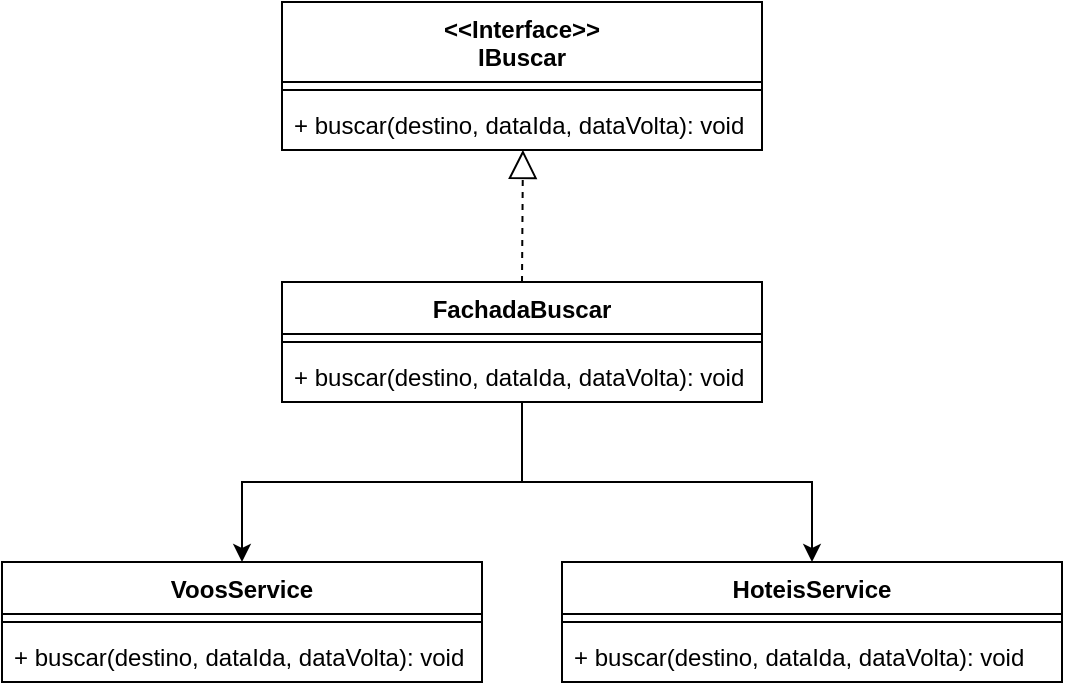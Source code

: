<mxfile version="15.5.5" type="github">
  <diagram id="R9MYRw9azcCXC3CqLYcP" name="Page-1">
    <mxGraphModel dx="865" dy="514" grid="1" gridSize="10" guides="1" tooltips="1" connect="1" arrows="1" fold="1" page="1" pageScale="1" pageWidth="827" pageHeight="1169" math="0" shadow="0">
      <root>
        <mxCell id="0" />
        <mxCell id="1" parent="0" />
        <mxCell id="80VBCjLkqA4hy0FrvVsQ-9" value="&lt;&lt;Interface&gt;&gt;&#xa;IBuscar" style="swimlane;fontStyle=1;align=center;verticalAlign=top;childLayout=stackLayout;horizontal=1;startSize=40;horizontalStack=0;resizeParent=1;resizeParentMax=0;resizeLast=0;collapsible=1;marginBottom=0;" vertex="1" parent="1">
          <mxGeometry x="380" y="110" width="240" height="74" as="geometry" />
        </mxCell>
        <mxCell id="80VBCjLkqA4hy0FrvVsQ-11" value="" style="line;strokeWidth=1;fillColor=none;align=left;verticalAlign=middle;spacingTop=-1;spacingLeft=3;spacingRight=3;rotatable=0;labelPosition=right;points=[];portConstraint=eastwest;" vertex="1" parent="80VBCjLkqA4hy0FrvVsQ-9">
          <mxGeometry y="40" width="240" height="8" as="geometry" />
        </mxCell>
        <mxCell id="80VBCjLkqA4hy0FrvVsQ-12" value="+ buscar(destino, dataIda, dataVolta): void" style="text;strokeColor=none;fillColor=none;align=left;verticalAlign=top;spacingLeft=4;spacingRight=4;overflow=hidden;rotatable=0;points=[[0,0.5],[1,0.5]];portConstraint=eastwest;" vertex="1" parent="80VBCjLkqA4hy0FrvVsQ-9">
          <mxGeometry y="48" width="240" height="26" as="geometry" />
        </mxCell>
        <mxCell id="80VBCjLkqA4hy0FrvVsQ-36" style="edgeStyle=orthogonalEdgeStyle;rounded=0;orthogonalLoop=1;jettySize=auto;html=1;" edge="1" parent="1" source="80VBCjLkqA4hy0FrvVsQ-13" target="80VBCjLkqA4hy0FrvVsQ-28">
          <mxGeometry relative="1" as="geometry" />
        </mxCell>
        <mxCell id="80VBCjLkqA4hy0FrvVsQ-13" value="FachadaBuscar" style="swimlane;fontStyle=1;align=center;verticalAlign=top;childLayout=stackLayout;horizontal=1;startSize=26;horizontalStack=0;resizeParent=1;resizeParentMax=0;resizeLast=0;collapsible=1;marginBottom=0;" vertex="1" parent="1">
          <mxGeometry x="380" y="250" width="240" height="60" as="geometry" />
        </mxCell>
        <mxCell id="80VBCjLkqA4hy0FrvVsQ-15" value="" style="line;strokeWidth=1;fillColor=none;align=left;verticalAlign=middle;spacingTop=-1;spacingLeft=3;spacingRight=3;rotatable=0;labelPosition=right;points=[];portConstraint=eastwest;" vertex="1" parent="80VBCjLkqA4hy0FrvVsQ-13">
          <mxGeometry y="26" width="240" height="8" as="geometry" />
        </mxCell>
        <mxCell id="80VBCjLkqA4hy0FrvVsQ-16" value="+ buscar(destino, dataIda, dataVolta): void" style="text;strokeColor=none;fillColor=none;align=left;verticalAlign=top;spacingLeft=4;spacingRight=4;overflow=hidden;rotatable=0;points=[[0,0.5],[1,0.5]];portConstraint=eastwest;" vertex="1" parent="80VBCjLkqA4hy0FrvVsQ-13">
          <mxGeometry y="34" width="240" height="26" as="geometry" />
        </mxCell>
        <mxCell id="80VBCjLkqA4hy0FrvVsQ-17" value="" style="endArrow=block;dashed=1;endFill=0;endSize=12;html=1;rounded=0;exitX=0.5;exitY=0;exitDx=0;exitDy=0;entryX=0.502;entryY=0.997;entryDx=0;entryDy=0;entryPerimeter=0;" edge="1" parent="1" source="80VBCjLkqA4hy0FrvVsQ-13" target="80VBCjLkqA4hy0FrvVsQ-12">
          <mxGeometry width="160" relative="1" as="geometry">
            <mxPoint x="610" y="210" as="sourcePoint" />
            <mxPoint x="500" y="200" as="targetPoint" />
          </mxGeometry>
        </mxCell>
        <mxCell id="80VBCjLkqA4hy0FrvVsQ-24" value="VoosService" style="swimlane;fontStyle=1;align=center;verticalAlign=top;childLayout=stackLayout;horizontal=1;startSize=26;horizontalStack=0;resizeParent=1;resizeParentMax=0;resizeLast=0;collapsible=1;marginBottom=0;" vertex="1" parent="1">
          <mxGeometry x="240" y="390" width="240" height="60" as="geometry" />
        </mxCell>
        <mxCell id="80VBCjLkqA4hy0FrvVsQ-26" value="" style="line;strokeWidth=1;fillColor=none;align=left;verticalAlign=middle;spacingTop=-1;spacingLeft=3;spacingRight=3;rotatable=0;labelPosition=right;points=[];portConstraint=eastwest;" vertex="1" parent="80VBCjLkqA4hy0FrvVsQ-24">
          <mxGeometry y="26" width="240" height="8" as="geometry" />
        </mxCell>
        <mxCell id="80VBCjLkqA4hy0FrvVsQ-27" value="+ buscar(destino, dataIda, dataVolta): void" style="text;strokeColor=none;fillColor=none;align=left;verticalAlign=top;spacingLeft=4;spacingRight=4;overflow=hidden;rotatable=0;points=[[0,0.5],[1,0.5]];portConstraint=eastwest;" vertex="1" parent="80VBCjLkqA4hy0FrvVsQ-24">
          <mxGeometry y="34" width="240" height="26" as="geometry" />
        </mxCell>
        <mxCell id="80VBCjLkqA4hy0FrvVsQ-28" value="HoteisService" style="swimlane;fontStyle=1;align=center;verticalAlign=top;childLayout=stackLayout;horizontal=1;startSize=26;horizontalStack=0;resizeParent=1;resizeParentMax=0;resizeLast=0;collapsible=1;marginBottom=0;" vertex="1" parent="1">
          <mxGeometry x="520" y="390" width="250" height="60" as="geometry" />
        </mxCell>
        <mxCell id="80VBCjLkqA4hy0FrvVsQ-30" value="" style="line;strokeWidth=1;fillColor=none;align=left;verticalAlign=middle;spacingTop=-1;spacingLeft=3;spacingRight=3;rotatable=0;labelPosition=right;points=[];portConstraint=eastwest;" vertex="1" parent="80VBCjLkqA4hy0FrvVsQ-28">
          <mxGeometry y="26" width="250" height="8" as="geometry" />
        </mxCell>
        <mxCell id="80VBCjLkqA4hy0FrvVsQ-31" value="+ buscar(destino, dataIda, dataVolta): void" style="text;strokeColor=none;fillColor=none;align=left;verticalAlign=top;spacingLeft=4;spacingRight=4;overflow=hidden;rotatable=0;points=[[0,0.5],[1,0.5]];portConstraint=eastwest;" vertex="1" parent="80VBCjLkqA4hy0FrvVsQ-28">
          <mxGeometry y="34" width="250" height="26" as="geometry" />
        </mxCell>
        <mxCell id="80VBCjLkqA4hy0FrvVsQ-37" style="edgeStyle=orthogonalEdgeStyle;rounded=0;orthogonalLoop=1;jettySize=auto;html=1;entryX=0.5;entryY=0;entryDx=0;entryDy=0;" edge="1" parent="1" target="80VBCjLkqA4hy0FrvVsQ-24">
          <mxGeometry relative="1" as="geometry">
            <mxPoint x="500" y="320" as="sourcePoint" />
            <Array as="points">
              <mxPoint x="500" y="350" />
              <mxPoint x="360" y="350" />
            </Array>
          </mxGeometry>
        </mxCell>
      </root>
    </mxGraphModel>
  </diagram>
</mxfile>

